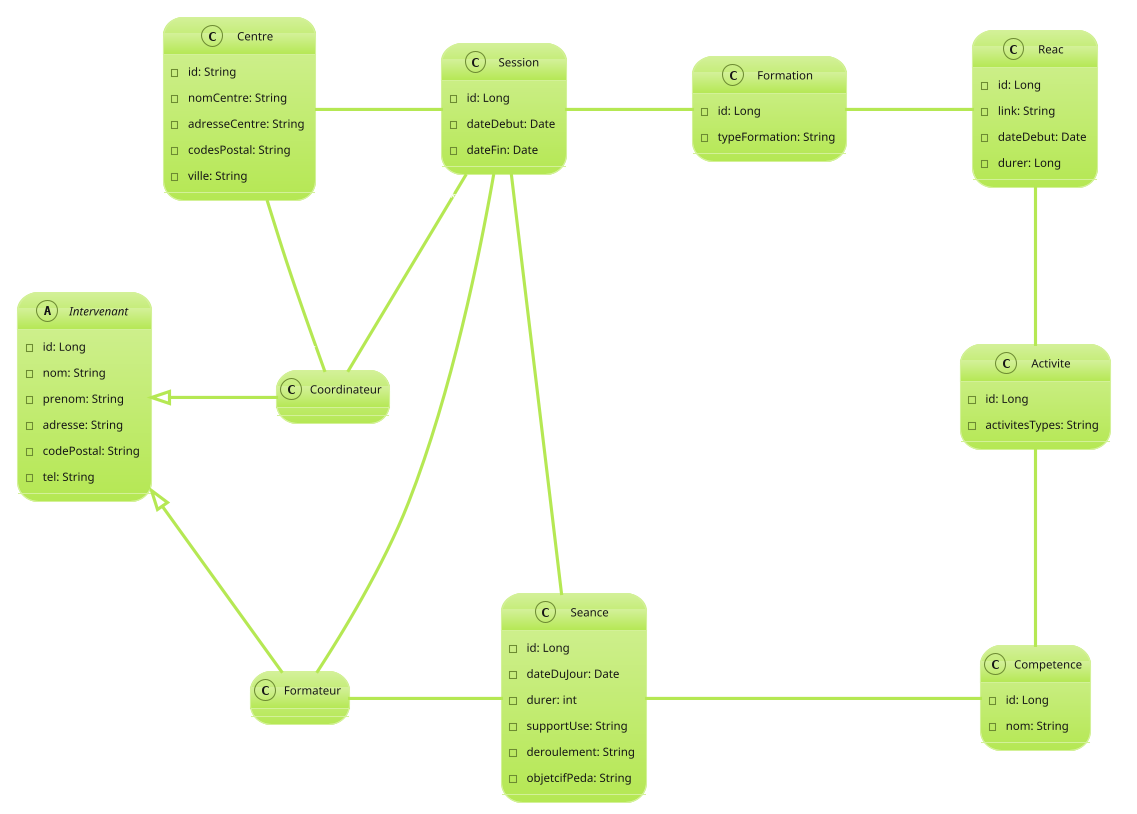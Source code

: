 @startuml
!theme hacker

abstract class Intervenant {
-id: Long
-nom: String
-prenom: String
-adresse: String
-codePostal: String
-tel: String
}
class Coordinateur
class Formateur
class Seance {
-id: Long
-dateDuJour: Date
-durer: int
-supportUse: String
-deroulement: String
-objetcifPeda: String
}
class Centre {
-id: String
-nomCentre: String
-adresseCentre: String
-codesPostal: String
-ville: String
}
class Session {
-id: Long
-dateDebut: Date
-dateFin: Date
}
class Formation {
-id: Long
-typeFormation: String
}
class Reac {
-id: Long
-link: String
-dateDebut: Date
-durer: Long
}
class Activite {
-id: Long
-activitesTypes: String
}
class Competence {
-id: Long
-nom: String
}

Intervenant <|- Coordinateur :"\t\t\t"
Intervenant <|-- Formateur :"\t\t\t"
Formateur "1" - "*" Seance :"\t\t\t\t"
Session "*" - "*" Formateur :"\t"
Centre "*" -- "*" Coordinateur :"\t\t\t"
Centre "1" - "*" Session :"\t\t\t"
Session "*" -- "1" Coordinateur
Session "1" - "*" Seance :"\t"
Session "*" - "1" Formation :"\t\t\t"
Formation "1" - "*" Reac :"\t\t\t"
Reac "1" -- "*" Activite :"\t\t\t"
Activite "1" -- "*" Competence :"\t\t\t"
Seance "*" - "1..*" Competence :"\t\t\t\t\t\t\t\t\t\t\t"
@enduml